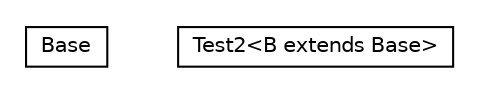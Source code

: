 #!/usr/local/bin/dot
#
# Class diagram 
# Generated by UMLGraph version 5.3 (http://www.umlgraph.org/)
#

digraph G {
	edge [fontname="Helvetica",fontsize=10,labelfontname="Helvetica",labelfontsize=10];
	node [fontname="Helvetica",fontsize=10,shape=plaintext];
	nodesep=0.25;
	ranksep=0.5;
	// Base
	c42 [label=<<table title="Base" border="0" cellborder="1" cellspacing="0" cellpadding="2" port="p"><tr><td><table border="0" cellspacing="0" cellpadding="1"><tr><td align="center" balign="center"> Base </td></tr></table></td></tr></table>>, URL="null", fontname="Helvetica", fontcolor="black", fontsize=10.0];
	// Test2<B extends a.b.Base>
	c43 [label=<<table title="Test2" border="0" cellborder="1" cellspacing="0" cellpadding="2" port="p"><tr><td><table border="0" cellspacing="0" cellpadding="1"><tr><td align="center" balign="center"> Test2&lt;B extends Base&gt; </td></tr></table></td></tr></table>>, URL="null", fontname="Helvetica", fontcolor="black", fontsize=10.0];
}


